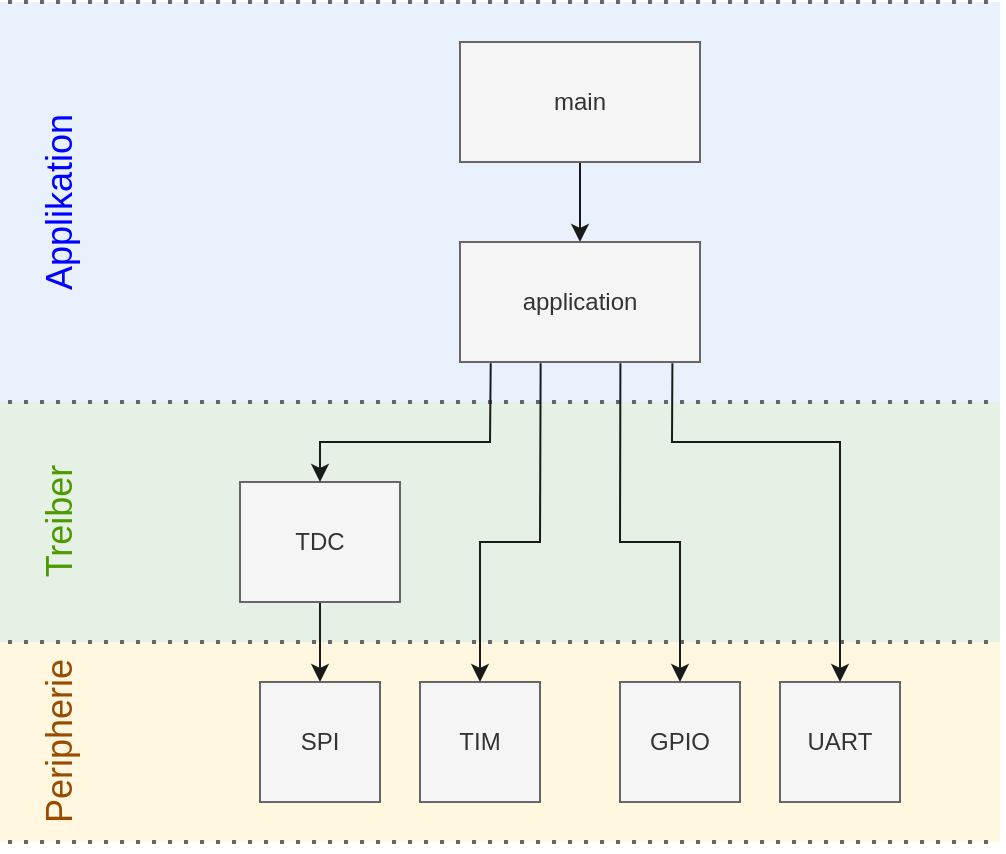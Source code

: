 <mxfile version="26.0.4">
  <diagram name="Page-1" id="_ul84NfK9-CBWMyaACsg">
    <mxGraphModel dx="1098" dy="828" grid="1" gridSize="10" guides="1" tooltips="1" connect="1" arrows="1" fold="1" page="1" pageScale="1" pageWidth="827" pageHeight="1169" math="0" shadow="0">
      <root>
        <mxCell id="0" />
        <mxCell id="1" parent="0" />
        <mxCell id="0eupzgxlTmyvxrooECk--16" value="" style="rounded=0;whiteSpace=wrap;html=1;fillColor=#fff2cc;strokeColor=none;opacity=60;" vertex="1" parent="1">
          <mxGeometry x="210" y="330" width="500" height="100" as="geometry" />
        </mxCell>
        <mxCell id="0eupzgxlTmyvxrooECk--15" value="" style="rounded=0;whiteSpace=wrap;html=1;fillColor=#d5e8d4;strokeColor=none;opacity=60;" vertex="1" parent="1">
          <mxGeometry x="210" y="210" width="500" height="120" as="geometry" />
        </mxCell>
        <mxCell id="0eupzgxlTmyvxrooECk--14" value="" style="rounded=0;whiteSpace=wrap;html=1;fillColor=#dae8fc;strokeColor=none;opacity=60;" vertex="1" parent="1">
          <mxGeometry x="210" y="10" width="500" height="200" as="geometry" />
        </mxCell>
        <mxCell id="0eupzgxlTmyvxrooECk--3" value="" style="edgeStyle=orthogonalEdgeStyle;rounded=0;orthogonalLoop=1;jettySize=auto;html=1;strokeColor=#1A1A1A;" edge="1" parent="1" source="0eupzgxlTmyvxrooECk--1" target="0eupzgxlTmyvxrooECk--2">
          <mxGeometry relative="1" as="geometry" />
        </mxCell>
        <mxCell id="0eupzgxlTmyvxrooECk--1" value="main" style="rounded=0;whiteSpace=wrap;html=1;fillColor=#f5f5f5;fontColor=#333333;strokeColor=#666666;" vertex="1" parent="1">
          <mxGeometry x="440" y="30" width="120" height="60" as="geometry" />
        </mxCell>
        <mxCell id="0eupzgxlTmyvxrooECk--2" value="application" style="rounded=0;whiteSpace=wrap;html=1;fillColor=#f5f5f5;fontColor=#333333;strokeColor=#666666;" vertex="1" parent="1">
          <mxGeometry x="440" y="130" width="120" height="60" as="geometry" />
        </mxCell>
        <mxCell id="0eupzgxlTmyvxrooECk--8" style="edgeStyle=orthogonalEdgeStyle;rounded=0;orthogonalLoop=1;jettySize=auto;html=1;exitX=0.5;exitY=1;exitDx=0;exitDy=0;entryX=0.5;entryY=0;entryDx=0;entryDy=0;strokeColor=#1A1A1A;" edge="1" parent="1" source="0eupzgxlTmyvxrooECk--4" target="0eupzgxlTmyvxrooECk--5">
          <mxGeometry relative="1" as="geometry" />
        </mxCell>
        <mxCell id="0eupzgxlTmyvxrooECk--4" value="TDC" style="rounded=0;whiteSpace=wrap;html=1;fillColor=#f5f5f5;fontColor=#333333;strokeColor=#666666;" vertex="1" parent="1">
          <mxGeometry x="330" y="250" width="80" height="60" as="geometry" />
        </mxCell>
        <mxCell id="0eupzgxlTmyvxrooECk--5" value="SPI" style="rounded=0;whiteSpace=wrap;html=1;fillColor=#f5f5f5;fontColor=#333333;strokeColor=#666666;" vertex="1" parent="1">
          <mxGeometry x="340" y="350" width="60" height="60" as="geometry" />
        </mxCell>
        <mxCell id="0eupzgxlTmyvxrooECk--6" value="TIM" style="rounded=0;whiteSpace=wrap;html=1;fillColor=#f5f5f5;fontColor=#333333;strokeColor=#666666;" vertex="1" parent="1">
          <mxGeometry x="420" y="350" width="60" height="60" as="geometry" />
        </mxCell>
        <mxCell id="0eupzgxlTmyvxrooECk--10" value="" style="endArrow=none;dashed=1;html=1;dashPattern=1 3;strokeWidth=2;rounded=0;fillColor=#f5f5f5;strokeColor=#666666;entryX=1;entryY=1;entryDx=0;entryDy=0;" edge="1" parent="1" target="0eupzgxlTmyvxrooECk--14">
          <mxGeometry width="50" height="50" relative="1" as="geometry">
            <mxPoint x="214" y="210" as="sourcePoint" />
            <mxPoint x="614" y="210" as="targetPoint" />
          </mxGeometry>
        </mxCell>
        <mxCell id="0eupzgxlTmyvxrooECk--11" value="" style="endArrow=none;dashed=1;html=1;dashPattern=1 3;strokeWidth=2;rounded=0;fillColor=#f5f5f5;strokeColor=#666666;entryX=1;entryY=0;entryDx=0;entryDy=0;" edge="1" parent="1" target="0eupzgxlTmyvxrooECk--14">
          <mxGeometry width="50" height="50" relative="1" as="geometry">
            <mxPoint x="214" y="10" as="sourcePoint" />
            <mxPoint x="614" y="10" as="targetPoint" />
          </mxGeometry>
        </mxCell>
        <mxCell id="0eupzgxlTmyvxrooECk--12" value="" style="endArrow=none;dashed=1;html=1;dashPattern=1 3;strokeWidth=2;rounded=0;fillColor=#f5f5f5;strokeColor=#666666;entryX=1;entryY=1;entryDx=0;entryDy=0;" edge="1" parent="1" target="0eupzgxlTmyvxrooECk--15">
          <mxGeometry width="50" height="50" relative="1" as="geometry">
            <mxPoint x="214" y="330" as="sourcePoint" />
            <mxPoint x="614" y="330" as="targetPoint" />
          </mxGeometry>
        </mxCell>
        <mxCell id="0eupzgxlTmyvxrooECk--13" value="" style="endArrow=none;dashed=1;html=1;dashPattern=1 3;strokeWidth=2;rounded=0;fillColor=#f5f5f5;strokeColor=#666666;entryX=1;entryY=1;entryDx=0;entryDy=0;" edge="1" parent="1" target="0eupzgxlTmyvxrooECk--16">
          <mxGeometry width="50" height="50" relative="1" as="geometry">
            <mxPoint x="214" y="430" as="sourcePoint" />
            <mxPoint x="614" y="430" as="targetPoint" />
          </mxGeometry>
        </mxCell>
        <mxCell id="0eupzgxlTmyvxrooECk--17" value="&lt;font style=&quot;color: rgb(0, 0, 255); font-size: 18px;&quot;&gt;Applikation&lt;/font&gt;" style="text;html=1;align=center;verticalAlign=middle;whiteSpace=wrap;rounded=0;rotation=-90;" vertex="1" parent="1">
          <mxGeometry x="210" y="95" width="60" height="30" as="geometry" />
        </mxCell>
        <mxCell id="0eupzgxlTmyvxrooECk--18" value="&lt;font style=&quot;color: rgb(77, 153, 0); font-size: 18px;&quot;&gt;Treiber&lt;/font&gt;" style="text;html=1;align=center;verticalAlign=middle;resizable=0;points=[];autosize=1;strokeColor=none;fillColor=none;rotation=-90;" vertex="1" parent="1">
          <mxGeometry x="200" y="250" width="80" height="40" as="geometry" />
        </mxCell>
        <mxCell id="0eupzgxlTmyvxrooECk--19" value="&lt;font style=&quot;color: rgb(153, 76, 0); font-size: 18px;&quot;&gt;Peripherie&lt;/font&gt;" style="text;html=1;align=center;verticalAlign=middle;resizable=0;points=[];autosize=1;strokeColor=none;fillColor=none;rotation=-90;" vertex="1" parent="1">
          <mxGeometry x="185" y="360" width="110" height="40" as="geometry" />
        </mxCell>
        <mxCell id="0eupzgxlTmyvxrooECk--20" value="UART" style="rounded=0;whiteSpace=wrap;html=1;fillColor=#f5f5f5;fontColor=#333333;strokeColor=#666666;" vertex="1" parent="1">
          <mxGeometry x="600" y="350" width="60" height="60" as="geometry" />
        </mxCell>
        <mxCell id="0eupzgxlTmyvxrooECk--21" value="GPIO" style="rounded=0;whiteSpace=wrap;html=1;fillColor=#f5f5f5;fontColor=#333333;strokeColor=#666666;" vertex="1" parent="1">
          <mxGeometry x="520" y="350" width="60" height="60" as="geometry" />
        </mxCell>
        <mxCell id="0eupzgxlTmyvxrooECk--22" value="" style="endArrow=classic;html=1;rounded=0;exitX=0.128;exitY=1.011;exitDx=0;exitDy=0;exitPerimeter=0;entryX=0.5;entryY=0;entryDx=0;entryDy=0;fillColor=#f5f5f5;strokeColor=#1A1A1A;" edge="1" parent="1" source="0eupzgxlTmyvxrooECk--2" target="0eupzgxlTmyvxrooECk--4">
          <mxGeometry width="50" height="50" relative="1" as="geometry">
            <mxPoint x="350" y="260" as="sourcePoint" />
            <mxPoint x="400" y="210" as="targetPoint" />
            <Array as="points">
              <mxPoint x="455" y="230" />
              <mxPoint x="420" y="230" />
              <mxPoint x="370" y="230" />
            </Array>
          </mxGeometry>
        </mxCell>
        <mxCell id="0eupzgxlTmyvxrooECk--24" value="" style="endArrow=classic;html=1;rounded=0;exitX=0.336;exitY=1.011;exitDx=0;exitDy=0;exitPerimeter=0;entryX=0.5;entryY=0;entryDx=0;entryDy=0;fillColor=#f5f5f5;strokeColor=#1A1A1A;" edge="1" parent="1" source="0eupzgxlTmyvxrooECk--2" target="0eupzgxlTmyvxrooECk--6">
          <mxGeometry width="50" height="50" relative="1" as="geometry">
            <mxPoint x="350" y="260" as="sourcePoint" />
            <mxPoint x="400" y="210" as="targetPoint" />
            <Array as="points">
              <mxPoint x="480" y="280" />
              <mxPoint x="450" y="280" />
            </Array>
          </mxGeometry>
        </mxCell>
        <mxCell id="0eupzgxlTmyvxrooECk--25" value="" style="endArrow=classic;html=1;rounded=0;exitX=0.585;exitY=1.01;exitDx=0;exitDy=0;exitPerimeter=0;entryX=0.5;entryY=0;entryDx=0;entryDy=0;fillColor=#f5f5f5;strokeColor=#1A1A1A;" edge="1" parent="1">
          <mxGeometry width="50" height="50" relative="1" as="geometry">
            <mxPoint x="520.2" y="190.6" as="sourcePoint" />
            <mxPoint x="550" y="350" as="targetPoint" />
            <Array as="points">
              <mxPoint x="520" y="280" />
              <mxPoint x="550" y="280" />
            </Array>
          </mxGeometry>
        </mxCell>
        <mxCell id="0eupzgxlTmyvxrooECk--26" value="" style="endArrow=classic;html=1;rounded=0;exitX=0.885;exitY=1.01;exitDx=0;exitDy=0;exitPerimeter=0;entryX=0.5;entryY=0;entryDx=0;entryDy=0;fillColor=#f5f5f5;strokeColor=#1A1A1A;" edge="1" parent="1" source="0eupzgxlTmyvxrooECk--2" target="0eupzgxlTmyvxrooECk--20">
          <mxGeometry width="50" height="50" relative="1" as="geometry">
            <mxPoint x="540" y="191" as="sourcePoint" />
            <mxPoint x="625" y="250" as="targetPoint" />
            <Array as="points">
              <mxPoint x="546" y="230" />
              <mxPoint x="575" y="230" />
              <mxPoint x="630" y="230" />
            </Array>
          </mxGeometry>
        </mxCell>
      </root>
    </mxGraphModel>
  </diagram>
</mxfile>
